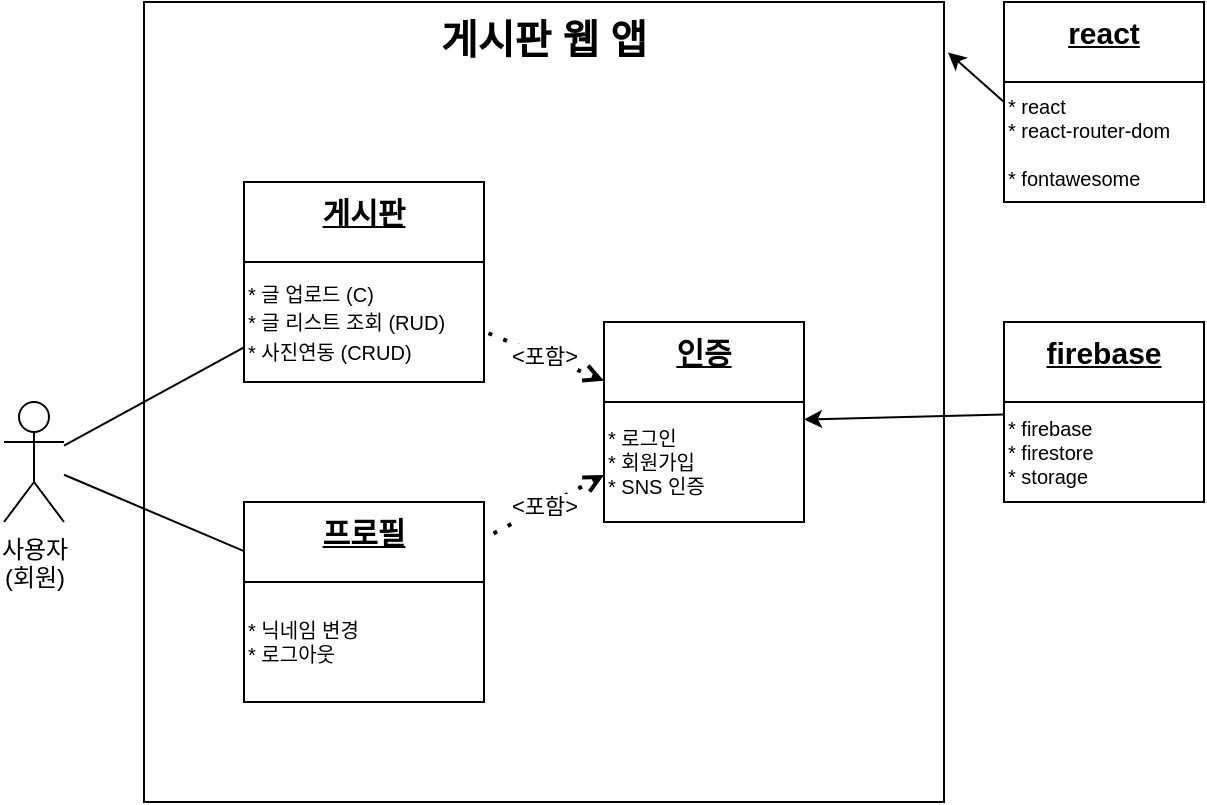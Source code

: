 <mxfile version="20.8.10" type="device"><diagram name="페이지-1" id="gn2Daug9XJeE2kQflPxs"><mxGraphModel dx="910" dy="876" grid="1" gridSize="10" guides="1" tooltips="1" connect="1" arrows="1" fold="1" page="1" pageScale="1" pageWidth="1600" pageHeight="900" math="0" shadow="0"><root><mxCell id="0"/><mxCell id="1" parent="0"/><mxCell id="w6mTnoe_5LUZM0iHnQS9-1" value="&lt;span style=&quot;font-size: 20px;&quot;&gt;게시판 웹 앱&lt;/span&gt;" style="rounded=0;whiteSpace=wrap;html=1;fillColor=none;movable=1;resizable=1;rotatable=1;deletable=1;editable=1;connectable=1;container=0;verticalAlign=top;fontStyle=1;fontSize=20;" parent="1" vertex="1"><mxGeometry x="170" y="100" width="400" height="400" as="geometry"><mxRectangle x="170" y="100" width="100" height="50" as="alternateBounds"/></mxGeometry></mxCell><mxCell id="w6mTnoe_5LUZM0iHnQS9-2" value="사용자&lt;br&gt;(회원)" style="shape=umlActor;verticalLabelPosition=bottom;verticalAlign=top;html=1;outlineConnect=0;" parent="1" vertex="1"><mxGeometry x="100" y="300" width="30" height="60" as="geometry"/></mxCell><mxCell id="w6mTnoe_5LUZM0iHnQS9-12" value="firebase" style="rounded=0;whiteSpace=wrap;html=1;fillColor=none;movable=1;resizable=1;rotatable=1;deletable=1;editable=1;connectable=1;fontSize=15;fontStyle=5;verticalAlign=top;container=1;" parent="1" vertex="1"><mxGeometry x="600" y="260" width="100" height="90" as="geometry"><mxRectangle x="600" y="300" width="100" height="40" as="alternateBounds"/></mxGeometry></mxCell><mxCell id="0nRbIqDIeMV6SlEv0QJ2-9" value="* firebase&lt;br&gt;* firestore&lt;br&gt;* storage" style="rounded=0;whiteSpace=wrap;html=1;fillColor=none;movable=1;resizable=1;rotatable=1;deletable=1;editable=1;connectable=1;fontSize=10;fontStyle=0;verticalAlign=middle;align=left;" vertex="1" parent="w6mTnoe_5LUZM0iHnQS9-12"><mxGeometry y="40" width="100" height="50" as="geometry"/></mxCell><mxCell id="w6mTnoe_5LUZM0iHnQS9-13" value="react" style="rounded=0;whiteSpace=wrap;html=1;fillColor=none;movable=1;resizable=1;rotatable=1;deletable=1;editable=1;connectable=1;glass=0;verticalAlign=top;fontStyle=5;fontSize=15;container=1;" parent="1" vertex="1"><mxGeometry x="600" y="100" width="100" height="100" as="geometry"><mxRectangle x="600" y="100" width="100" height="40" as="alternateBounds"/></mxGeometry></mxCell><mxCell id="0nRbIqDIeMV6SlEv0QJ2-8" value="* react&lt;br&gt;* react-router-dom&lt;br&gt;&lt;br style=&quot;font-size: 10px;&quot;&gt;* fontawesome" style="rounded=0;whiteSpace=wrap;html=1;fillColor=none;movable=1;resizable=1;rotatable=1;deletable=1;editable=1;connectable=1;glass=0;fontStyle=0;align=left;fontSize=10;" vertex="1" parent="w6mTnoe_5LUZM0iHnQS9-13"><mxGeometry y="40" width="100" height="60" as="geometry"/></mxCell><mxCell id="w6mTnoe_5LUZM0iHnQS9-15" value="" style="endArrow=classic;html=1;rounded=0;exitX=0;exitY=0.5;exitDx=0;exitDy=0;entryX=1.005;entryY=0.063;entryDx=0;entryDy=0;entryPerimeter=0;" parent="1" source="w6mTnoe_5LUZM0iHnQS9-13" target="w6mTnoe_5LUZM0iHnQS9-1" edge="1"><mxGeometry width="50" height="50" relative="1" as="geometry"><mxPoint x="450" y="340" as="sourcePoint"/><mxPoint x="650" y="125" as="targetPoint"/></mxGeometry></mxCell><mxCell id="w6mTnoe_5LUZM0iHnQS9-16" value="" style="endArrow=classic;html=1;rounded=0;" parent="1" source="w6mTnoe_5LUZM0iHnQS9-12" target="hKpgMVrdfBKt1ZzqLcf0-6" edge="1"><mxGeometry width="50" height="50" relative="1" as="geometry"><mxPoint x="610" y="284.091" as="sourcePoint"/><mxPoint x="560" y="273.182" as="targetPoint"/></mxGeometry></mxCell><mxCell id="w6mTnoe_5LUZM0iHnQS9-17" value="" style="endArrow=none;html=1;rounded=0;" parent="1" source="w6mTnoe_5LUZM0iHnQS9-2" target="7-BmRRZVu2hoqrGzT0Q7-1" edge="1"><mxGeometry width="50" height="50" relative="1" as="geometry"><mxPoint x="450" y="300" as="sourcePoint"/><mxPoint x="500" y="250" as="targetPoint"/></mxGeometry></mxCell><mxCell id="w6mTnoe_5LUZM0iHnQS9-18" value="" style="endArrow=none;html=1;rounded=0;" parent="1" source="w6mTnoe_5LUZM0iHnQS9-2" target="7-BmRRZVu2hoqrGzT0Q7-2" edge="1"><mxGeometry width="50" height="50" relative="1" as="geometry"><mxPoint x="140" y="226.351" as="sourcePoint"/><mxPoint x="236.378" y="352.992" as="targetPoint"/></mxGeometry></mxCell><mxCell id="7-BmRRZVu2hoqrGzT0Q7-1" value="게시판" style="whiteSpace=wrap;html=1;verticalAlign=top;fontStyle=5;fontSize=15;container=1;" parent="1" vertex="1"><mxGeometry x="220" y="190" width="120" height="100" as="geometry"><mxRectangle x="220" y="190" width="100" height="40" as="alternateBounds"/></mxGeometry></mxCell><mxCell id="0nRbIqDIeMV6SlEv0QJ2-6" value="&lt;span&gt;&lt;font style=&quot;font-size: 10px;&quot;&gt;* 글 업로드 (C)&lt;br&gt;* 글 리스트 조회 (RUD)&lt;br&gt;* 사진연동 (CRUD)&lt;br&gt;&lt;/font&gt;&lt;/span&gt;" style="rounded=0;whiteSpace=wrap;html=1;fillColor=none;movable=1;resizable=1;rotatable=1;deletable=1;editable=1;connectable=1;glass=0;container=0;verticalAlign=middle;fontStyle=0;align=left;" vertex="1" parent="7-BmRRZVu2hoqrGzT0Q7-1"><mxGeometry y="40" width="120" height="60" as="geometry"><mxRectangle x="370" y="435" width="100" height="30" as="alternateBounds"/></mxGeometry></mxCell><mxCell id="7-BmRRZVu2hoqrGzT0Q7-2" value="프로필" style="whiteSpace=wrap;html=1;verticalAlign=top;fontStyle=5;fontSize=15;container=1;" parent="1" vertex="1"><mxGeometry x="220" y="350" width="120" height="100" as="geometry"><mxRectangle x="220" y="350" width="100" height="40" as="alternateBounds"/></mxGeometry></mxCell><mxCell id="0nRbIqDIeMV6SlEv0QJ2-4" value="* 닉네임 변경&lt;br style=&quot;font-size: 10px;&quot;&gt;* 로그아웃" style="rounded=0;whiteSpace=wrap;html=1;fillColor=none;movable=1;resizable=1;rotatable=1;deletable=1;editable=1;connectable=1;glass=0;container=0;verticalAlign=middle;fontStyle=0;align=left;fontSize=10;" vertex="1" parent="7-BmRRZVu2hoqrGzT0Q7-2"><mxGeometry y="40" width="120" height="60" as="geometry"><mxRectangle x="370" y="435" width="100" height="30" as="alternateBounds"/></mxGeometry></mxCell><mxCell id="w6mTnoe_5LUZM0iHnQS9-10" value="&amp;lt;포함&amp;gt;" style="endArrow=none;dashed=1;html=1;dashPattern=1 3;strokeWidth=2;rounded=0;startArrow=open;startFill=0;" parent="1" source="hKpgMVrdfBKt1ZzqLcf0-6" target="7-BmRRZVu2hoqrGzT0Q7-1" edge="1"><mxGeometry width="50" height="50" relative="1" as="geometry"><mxPoint x="321.603" y="373.812" as="sourcePoint"/><mxPoint x="388.397" y="338.188" as="targetPoint"/></mxGeometry></mxCell><mxCell id="w6mTnoe_5LUZM0iHnQS9-14" value="&amp;lt;포함&amp;gt;" style="endArrow=none;dashed=1;html=1;dashPattern=1 3;strokeWidth=2;rounded=0;startArrow=open;startFill=0;" parent="1" source="hKpgMVrdfBKt1ZzqLcf0-6" target="7-BmRRZVu2hoqrGzT0Q7-2" edge="1"><mxGeometry width="50" height="50" relative="1" as="geometry"><mxPoint x="388.397" y="293.812" as="sourcePoint"/><mxPoint x="313.976" y="366.206" as="targetPoint"/></mxGeometry></mxCell><mxCell id="hKpgMVrdfBKt1ZzqLcf0-6" value="인증" style="rounded=0;whiteSpace=wrap;html=1;fillColor=none;movable=1;resizable=1;rotatable=1;deletable=1;editable=1;connectable=1;glass=0;container=1;verticalAlign=top;fontStyle=5;fontSize=15;" parent="1" vertex="1"><mxGeometry x="400" y="260" width="100" height="100" as="geometry"><mxRectangle x="400" y="260" width="100" height="40" as="alternateBounds"/></mxGeometry></mxCell><mxCell id="hKpgMVrdfBKt1ZzqLcf0-11" value="* 로그인&lt;br style=&quot;font-size: 10px;&quot;&gt;* 회원가입&lt;br style=&quot;font-size: 10px;&quot;&gt;* SNS 인증" style="rounded=0;whiteSpace=wrap;html=1;fillColor=none;movable=1;resizable=1;rotatable=1;deletable=1;editable=1;connectable=1;glass=0;container=0;verticalAlign=middle;fontStyle=0;align=left;horizontal=1;fontSize=10;" parent="hKpgMVrdfBKt1ZzqLcf0-6" vertex="1"><mxGeometry y="40" width="100" height="60" as="geometry"><mxRectangle y="40" width="100" height="30" as="alternateBounds"/></mxGeometry></mxCell></root></mxGraphModel></diagram></mxfile>